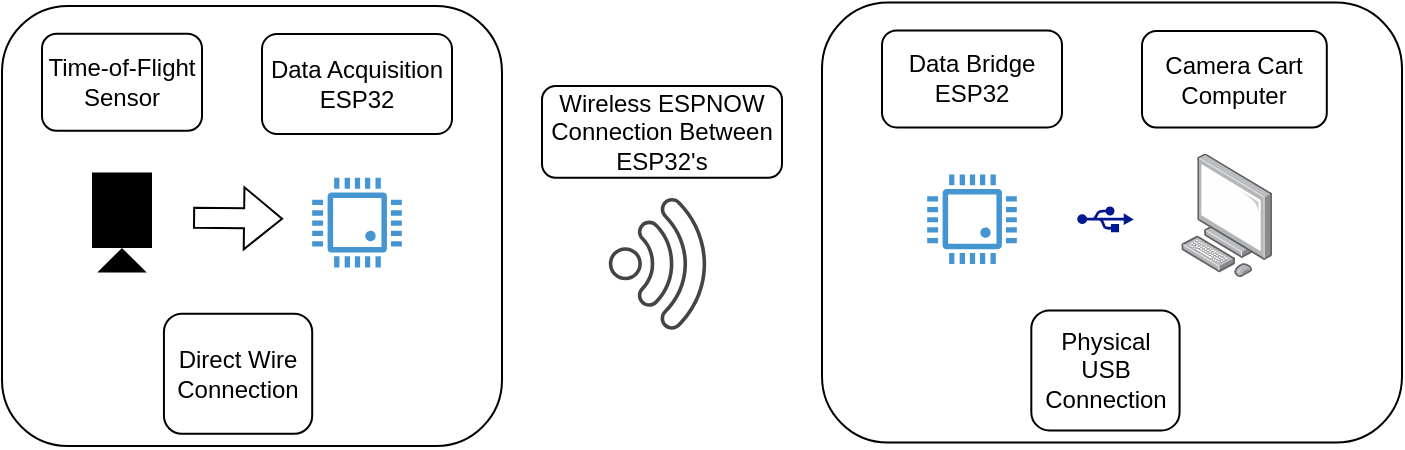 <mxfile version="28.2.0">
  <diagram name="Page-1" id="qYagt-tdf9SEfUXRLQJ1">
    <mxGraphModel dx="1188" dy="619" grid="1" gridSize="10" guides="1" tooltips="1" connect="1" arrows="1" fold="1" page="1" pageScale="1" pageWidth="850" pageHeight="1100" math="0" shadow="0">
      <root>
        <mxCell id="0" />
        <mxCell id="1" parent="0" />
        <mxCell id="x8hEaEORKSMTuPK2IvQO-18" value="" style="rounded=1;whiteSpace=wrap;html=1;" vertex="1" parent="1">
          <mxGeometry x="430" y="28.3" width="290" height="220" as="geometry" />
        </mxCell>
        <mxCell id="x8hEaEORKSMTuPK2IvQO-17" value="" style="rounded=1;whiteSpace=wrap;html=1;" vertex="1" parent="1">
          <mxGeometry x="20" y="30" width="250" height="220" as="geometry" />
        </mxCell>
        <mxCell id="x8hEaEORKSMTuPK2IvQO-1" value="" style="pointerEvents=1;shadow=0;dashed=0;html=1;strokeColor=none;fillColor=#4495D1;labelPosition=center;verticalLabelPosition=bottom;verticalAlign=top;align=center;outlineConnect=0;shape=mxgraph.veeam.cpu;" vertex="1" parent="1">
          <mxGeometry x="175.1" y="115.9" width="44.8" height="44.8" as="geometry" />
        </mxCell>
        <mxCell id="x8hEaEORKSMTuPK2IvQO-2" value="" style="pointerEvents=1;shadow=0;dashed=0;html=1;strokeColor=none;fillColor=#4495D1;labelPosition=center;verticalLabelPosition=bottom;verticalAlign=top;align=center;outlineConnect=0;shape=mxgraph.veeam.cpu;" vertex="1" parent="1">
          <mxGeometry x="482.6" y="114.2" width="44.8" height="44.8" as="geometry" />
        </mxCell>
        <mxCell id="x8hEaEORKSMTuPK2IvQO-5" value="" style="image;points=[];aspect=fixed;html=1;align=center;shadow=0;dashed=0;image=img/lib/allied_telesis/computer_and_terminals/Personal_Computer.svg;" vertex="1" parent="1">
          <mxGeometry x="609.6" y="103.7" width="45.6" height="61.8" as="geometry" />
        </mxCell>
        <mxCell id="x8hEaEORKSMTuPK2IvQO-7" value="" style="sketch=0;aspect=fixed;pointerEvents=1;shadow=0;dashed=0;html=1;strokeColor=none;labelPosition=center;verticalLabelPosition=bottom;verticalAlign=top;align=center;fillColor=#00188D;shape=mxgraph.mscae.enterprise.usb" vertex="1" parent="1">
          <mxGeometry x="557.6" y="130.1" width="28.26" height="13" as="geometry" />
        </mxCell>
        <mxCell id="x8hEaEORKSMTuPK2IvQO-11" value="Physical USB Connection" style="rounded=1;whiteSpace=wrap;html=1;" vertex="1" parent="1">
          <mxGeometry x="534.66" y="182.2" width="74.13" height="60" as="geometry" />
        </mxCell>
        <mxCell id="x8hEaEORKSMTuPK2IvQO-12" value="" style="shape=mxgraph.signs.tech.video_camera;html=1;pointerEvents=1;fillColor=#000000;strokeColor=none;verticalLabelPosition=bottom;verticalAlign=top;align=center;rotation=90;" vertex="1" parent="1">
          <mxGeometry x="55" y="123.3" width="50" height="30" as="geometry" />
        </mxCell>
        <mxCell id="x8hEaEORKSMTuPK2IvQO-13" value="Data Acquisition ESP32" style="rounded=1;whiteSpace=wrap;html=1;" vertex="1" parent="1">
          <mxGeometry x="150" y="44" width="95" height="50" as="geometry" />
        </mxCell>
        <mxCell id="x8hEaEORKSMTuPK2IvQO-14" value="Data Bridge ESP32" style="rounded=1;whiteSpace=wrap;html=1;" vertex="1" parent="1">
          <mxGeometry x="460" y="42.2" width="90" height="48.5" as="geometry" />
        </mxCell>
        <mxCell id="x8hEaEORKSMTuPK2IvQO-15" value="Time-of-Flight Sensor" style="rounded=1;whiteSpace=wrap;html=1;" vertex="1" parent="1">
          <mxGeometry x="40" y="43.9" width="80" height="48.5" as="geometry" />
        </mxCell>
        <mxCell id="x8hEaEORKSMTuPK2IvQO-16" value="" style="shape=flexArrow;endArrow=classic;html=1;rounded=0;" edge="1" parent="1">
          <mxGeometry width="50" height="50" relative="1" as="geometry">
            <mxPoint x="115.54" y="135.88" as="sourcePoint" />
            <mxPoint x="160.54" y="136.38" as="targetPoint" />
          </mxGeometry>
        </mxCell>
        <mxCell id="x8hEaEORKSMTuPK2IvQO-19" value="Camera Cart Computer" style="rounded=1;whiteSpace=wrap;html=1;" vertex="1" parent="1">
          <mxGeometry x="590" y="42.55" width="92.4" height="48.15" as="geometry" />
        </mxCell>
        <mxCell id="x8hEaEORKSMTuPK2IvQO-20" value="Direct Wire Connection" style="rounded=1;whiteSpace=wrap;html=1;" vertex="1" parent="1">
          <mxGeometry x="100.97" y="183.9" width="74.13" height="60" as="geometry" />
        </mxCell>
        <mxCell id="x8hEaEORKSMTuPK2IvQO-24" value="Wireless ESPNOW Connection Between ESP32&#39;s" style="rounded=1;whiteSpace=wrap;html=1;" vertex="1" parent="1">
          <mxGeometry x="290" y="70" width="120" height="45.9" as="geometry" />
        </mxCell>
        <mxCell id="x8hEaEORKSMTuPK2IvQO-26" value="" style="sketch=0;pointerEvents=1;shadow=0;dashed=0;html=1;strokeColor=none;fillColor=#434445;aspect=fixed;labelPosition=center;verticalLabelPosition=bottom;verticalAlign=top;align=center;outlineConnect=0;shape=mxgraph.vvd.wi_fi;rotation=45;" vertex="1" parent="1">
          <mxGeometry x="330" y="133.9" width="50" height="50" as="geometry" />
        </mxCell>
      </root>
    </mxGraphModel>
  </diagram>
</mxfile>
